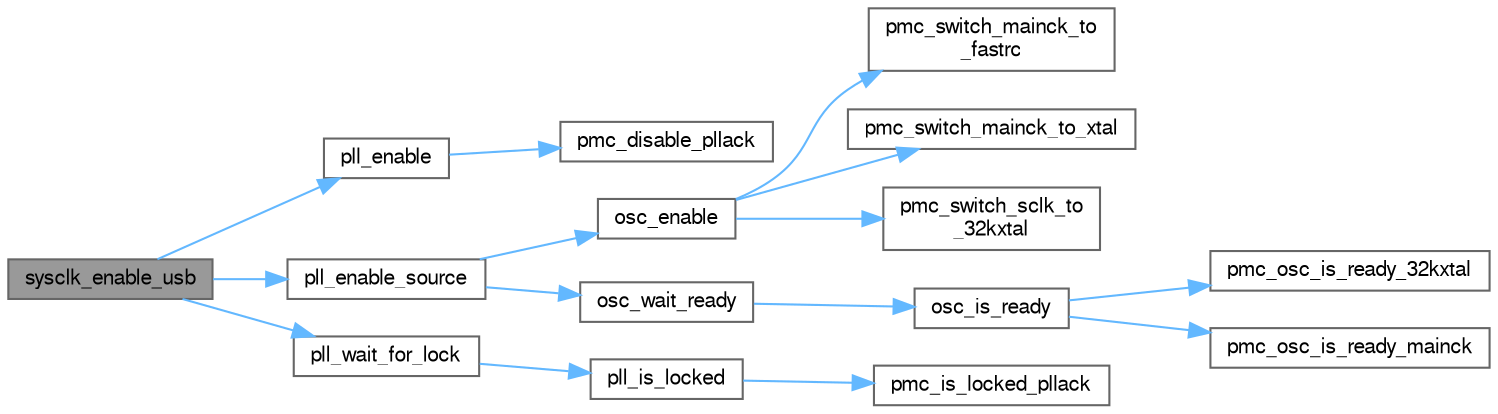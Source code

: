digraph "sysclk_enable_usb"
{
 // LATEX_PDF_SIZE
  bgcolor="transparent";
  edge [fontname=FreeSans,fontsize=10,labelfontname=FreeSans,labelfontsize=10];
  node [fontname=FreeSans,fontsize=10,shape=box,height=0.2,width=0.4];
  rankdir="LR";
  Node1 [label="sysclk_enable_usb",height=0.2,width=0.4,color="gray40", fillcolor="grey60", style="filled", fontcolor="black",tooltip="Enable USB clock."];
  Node1 -> Node2 [color="steelblue1",style="solid"];
  Node2 [label="pll_enable",height=0.2,width=0.4,color="grey40", fillcolor="white", style="filled",URL="$group__pll__group.html#gac963cb7ae2da65162dc3955129ff846c",tooltip=" "];
  Node2 -> Node3 [color="steelblue1",style="solid"];
  Node3 [label="pmc_disable_pllack",height=0.2,width=0.4,color="grey40", fillcolor="white", style="filled",URL="$group__sam__drivers__pmc__group.html#ga900acad46d606030709e13d0ad5cd524",tooltip="Disable PLLA clock."];
  Node1 -> Node4 [color="steelblue1",style="solid"];
  Node4 [label="pll_enable_source",height=0.2,width=0.4,color="grey40", fillcolor="white", style="filled",URL="$group__pll__group.html#gaf4808844971419dcc305ad41a2104d0a",tooltip="Enable the source of the pll."];
  Node4 -> Node5 [color="steelblue1",style="solid"];
  Node5 [label="osc_enable",height=0.2,width=0.4,color="grey40", fillcolor="white", style="filled",URL="$group__osc__group.html#ga13db594de6701e5e235a88597e348e3a",tooltip=" "];
  Node5 -> Node6 [color="steelblue1",style="solid"];
  Node6 [label="pmc_switch_mainck_to\l_fastrc",height=0.2,width=0.4,color="grey40", fillcolor="white", style="filled",URL="$group__sam__drivers__pmc__group.html#ga99fe80ceb242a783b01fa3e68d75f4e6",tooltip="Switch main clock source selection to internal fast RC."];
  Node5 -> Node7 [color="steelblue1",style="solid"];
  Node7 [label="pmc_switch_mainck_to_xtal",height=0.2,width=0.4,color="grey40", fillcolor="white", style="filled",URL="$group__sam__drivers__pmc__group.html#ga14a6910f902d5838ac1efdb29d933c45",tooltip="Switch main clock source selection to external Xtal/Bypass."];
  Node5 -> Node8 [color="steelblue1",style="solid"];
  Node8 [label="pmc_switch_sclk_to\l_32kxtal",height=0.2,width=0.4,color="grey40", fillcolor="white", style="filled",URL="$group__sam__drivers__pmc__group.html#gaf0bfe7345422ac59a95b4df85ed5c140",tooltip="Switch slow clock source selection to external 32k (Xtal or Bypass)."];
  Node4 -> Node9 [color="steelblue1",style="solid"];
  Node9 [label="osc_wait_ready",height=0.2,width=0.4,color="grey40", fillcolor="white", style="filled",URL="$group__osc__group.html#gace890435e962b82472d3f918ea7b4c52",tooltip="Wait until the oscillator identified by id is ready."];
  Node9 -> Node10 [color="steelblue1",style="solid"];
  Node10 [label="osc_is_ready",height=0.2,width=0.4,color="grey40", fillcolor="white", style="filled",URL="$group__osc__group.html#ga7a75970ad367896e32f9c44d75329cfc",tooltip=" "];
  Node10 -> Node11 [color="steelblue1",style="solid"];
  Node11 [label="pmc_osc_is_ready_32kxtal",height=0.2,width=0.4,color="grey40", fillcolor="white", style="filled",URL="$group__sam__drivers__pmc__group.html#ga62611f411b9ab2ad6d2f00f3a6386b40",tooltip="Check if the external 32k Xtal is ready."];
  Node10 -> Node12 [color="steelblue1",style="solid"];
  Node12 [label="pmc_osc_is_ready_mainck",height=0.2,width=0.4,color="grey40", fillcolor="white", style="filled",URL="$group__sam__drivers__pmc__group.html#ga44895850facd3429788967b68105d4fc",tooltip="Check if the MAINCK is ready."];
  Node1 -> Node13 [color="steelblue1",style="solid"];
  Node13 [label="pll_wait_for_lock",height=0.2,width=0.4,color="grey40", fillcolor="white", style="filled",URL="$group__pll__group.html#gaa10c871c499867b1db87f9cd1d37ef0f",tooltip="Wait for PLL pll_id to become locked."];
  Node13 -> Node14 [color="steelblue1",style="solid"];
  Node14 [label="pll_is_locked",height=0.2,width=0.4,color="grey40", fillcolor="white", style="filled",URL="$group__pll__group.html#ga3d87845545ede586b91f8427f5594685",tooltip=" "];
  Node14 -> Node15 [color="steelblue1",style="solid"];
  Node15 [label="pmc_is_locked_pllack",height=0.2,width=0.4,color="grey40", fillcolor="white", style="filled",URL="$group__sam__drivers__pmc__group.html#ga6464976854ab9c8c9b4967a79cd99ba8",tooltip="Is PLLA locked?"];
}
